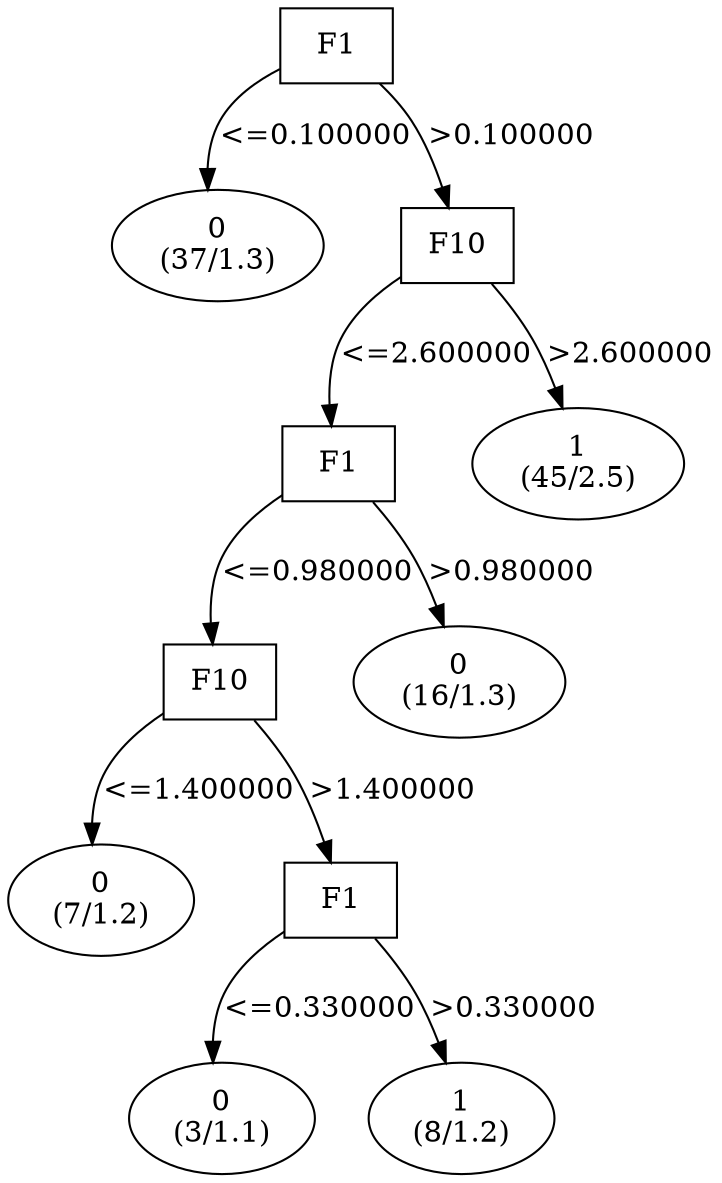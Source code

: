 digraph YaDT {
n0 [ shape=box, label="F1\n"]
n0 -> n1 [label="<=0.100000"]
n1 [ shape=ellipse, label="0\n(37/1.3)"]
n0 -> n2 [label=">0.100000"]
n2 [ shape=box, label="F10\n"]
n2 -> n3 [label="<=2.600000"]
n3 [ shape=box, label="F1\n"]
n3 -> n4 [label="<=0.980000"]
n4 [ shape=box, label="F10\n"]
n4 -> n5 [label="<=1.400000"]
n5 [ shape=ellipse, label="0\n(7/1.2)"]
n4 -> n6 [label=">1.400000"]
n6 [ shape=box, label="F1\n"]
n6 -> n7 [label="<=0.330000"]
n7 [ shape=ellipse, label="0\n(3/1.1)"]
n6 -> n8 [label=">0.330000"]
n8 [ shape=ellipse, label="1\n(8/1.2)"]
n3 -> n11 [label=">0.980000"]
n11 [ shape=ellipse, label="0\n(16/1.3)"]
n2 -> n13 [label=">2.600000"]
n13 [ shape=ellipse, label="1\n(45/2.5)"]
}
